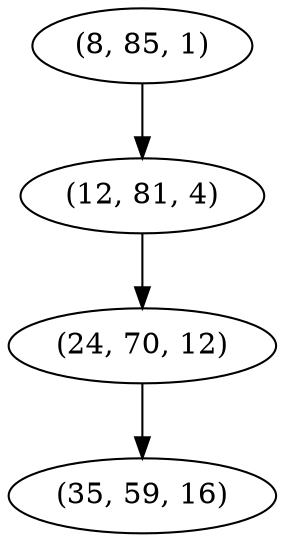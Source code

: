 digraph tree {
    "(8, 85, 1)";
    "(12, 81, 4)";
    "(24, 70, 12)";
    "(35, 59, 16)";
    "(8, 85, 1)" -> "(12, 81, 4)";
    "(12, 81, 4)" -> "(24, 70, 12)";
    "(24, 70, 12)" -> "(35, 59, 16)";
}
